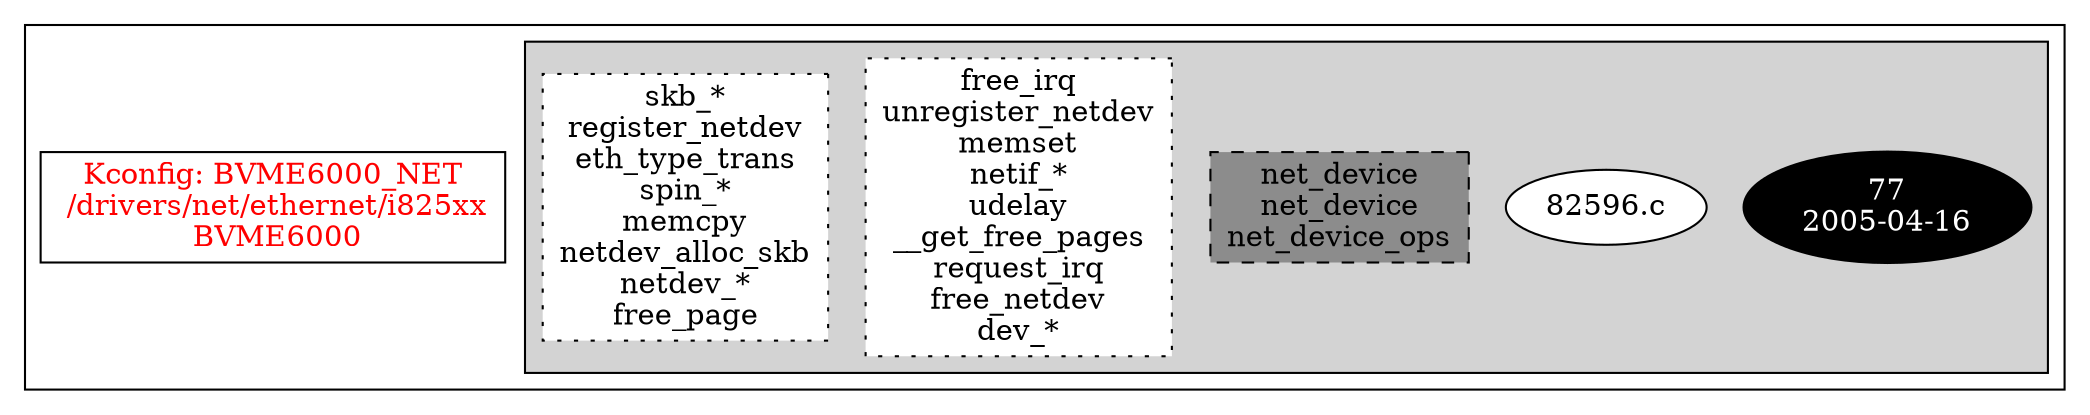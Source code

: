 digraph Driver {
	ranksep=2;
	splines=ortho;
	//Symbol: BVME6000_NET
	subgraph "cluster_BVME6000_NET"{
		subgraph "cluster_82596.c" {
			style=filled
			"commit_82596.c" [style=filled, fillcolor=black, fontcolor=white, label="77\n2005-04-16"];
			"82596.c" [style=filled, fillcolor=white, fontcolor=black, label="82596.c\n"];
			"structs-82596.c" [style="filled,dashed" shape=box, fillcolor=grey55, fontcolor=black, label="net_device\nnet_device\nnet_device_ops\n"];
			"funccall2-82596.c" [style="filled,dotted" shape=box, fillcolor=white, fontcolor=black, label="free_irq\nunregister_netdev\nmemset\nnetif_*\nudelay\n__get_free_pages\nrequest_irq\nfree_netdev\ndev_*\n"];
			"funccall1-82596.c" [style="filled,dotted" shape=box, fillcolor=white, fontcolor=black, label="skb_*\nregister_netdev\neth_type_trans\nspin_*\nmemcpy\nnetdev_alloc_skb\nnetdev_*\nfree_page\n"];
		}
		"K:BVME6000_NET" [label="Kconfig: BVME6000_NET\n /drivers/net/ethernet/i825xx\n  BVME6000 ", shape=box, fontcolor=red];
	}
}
